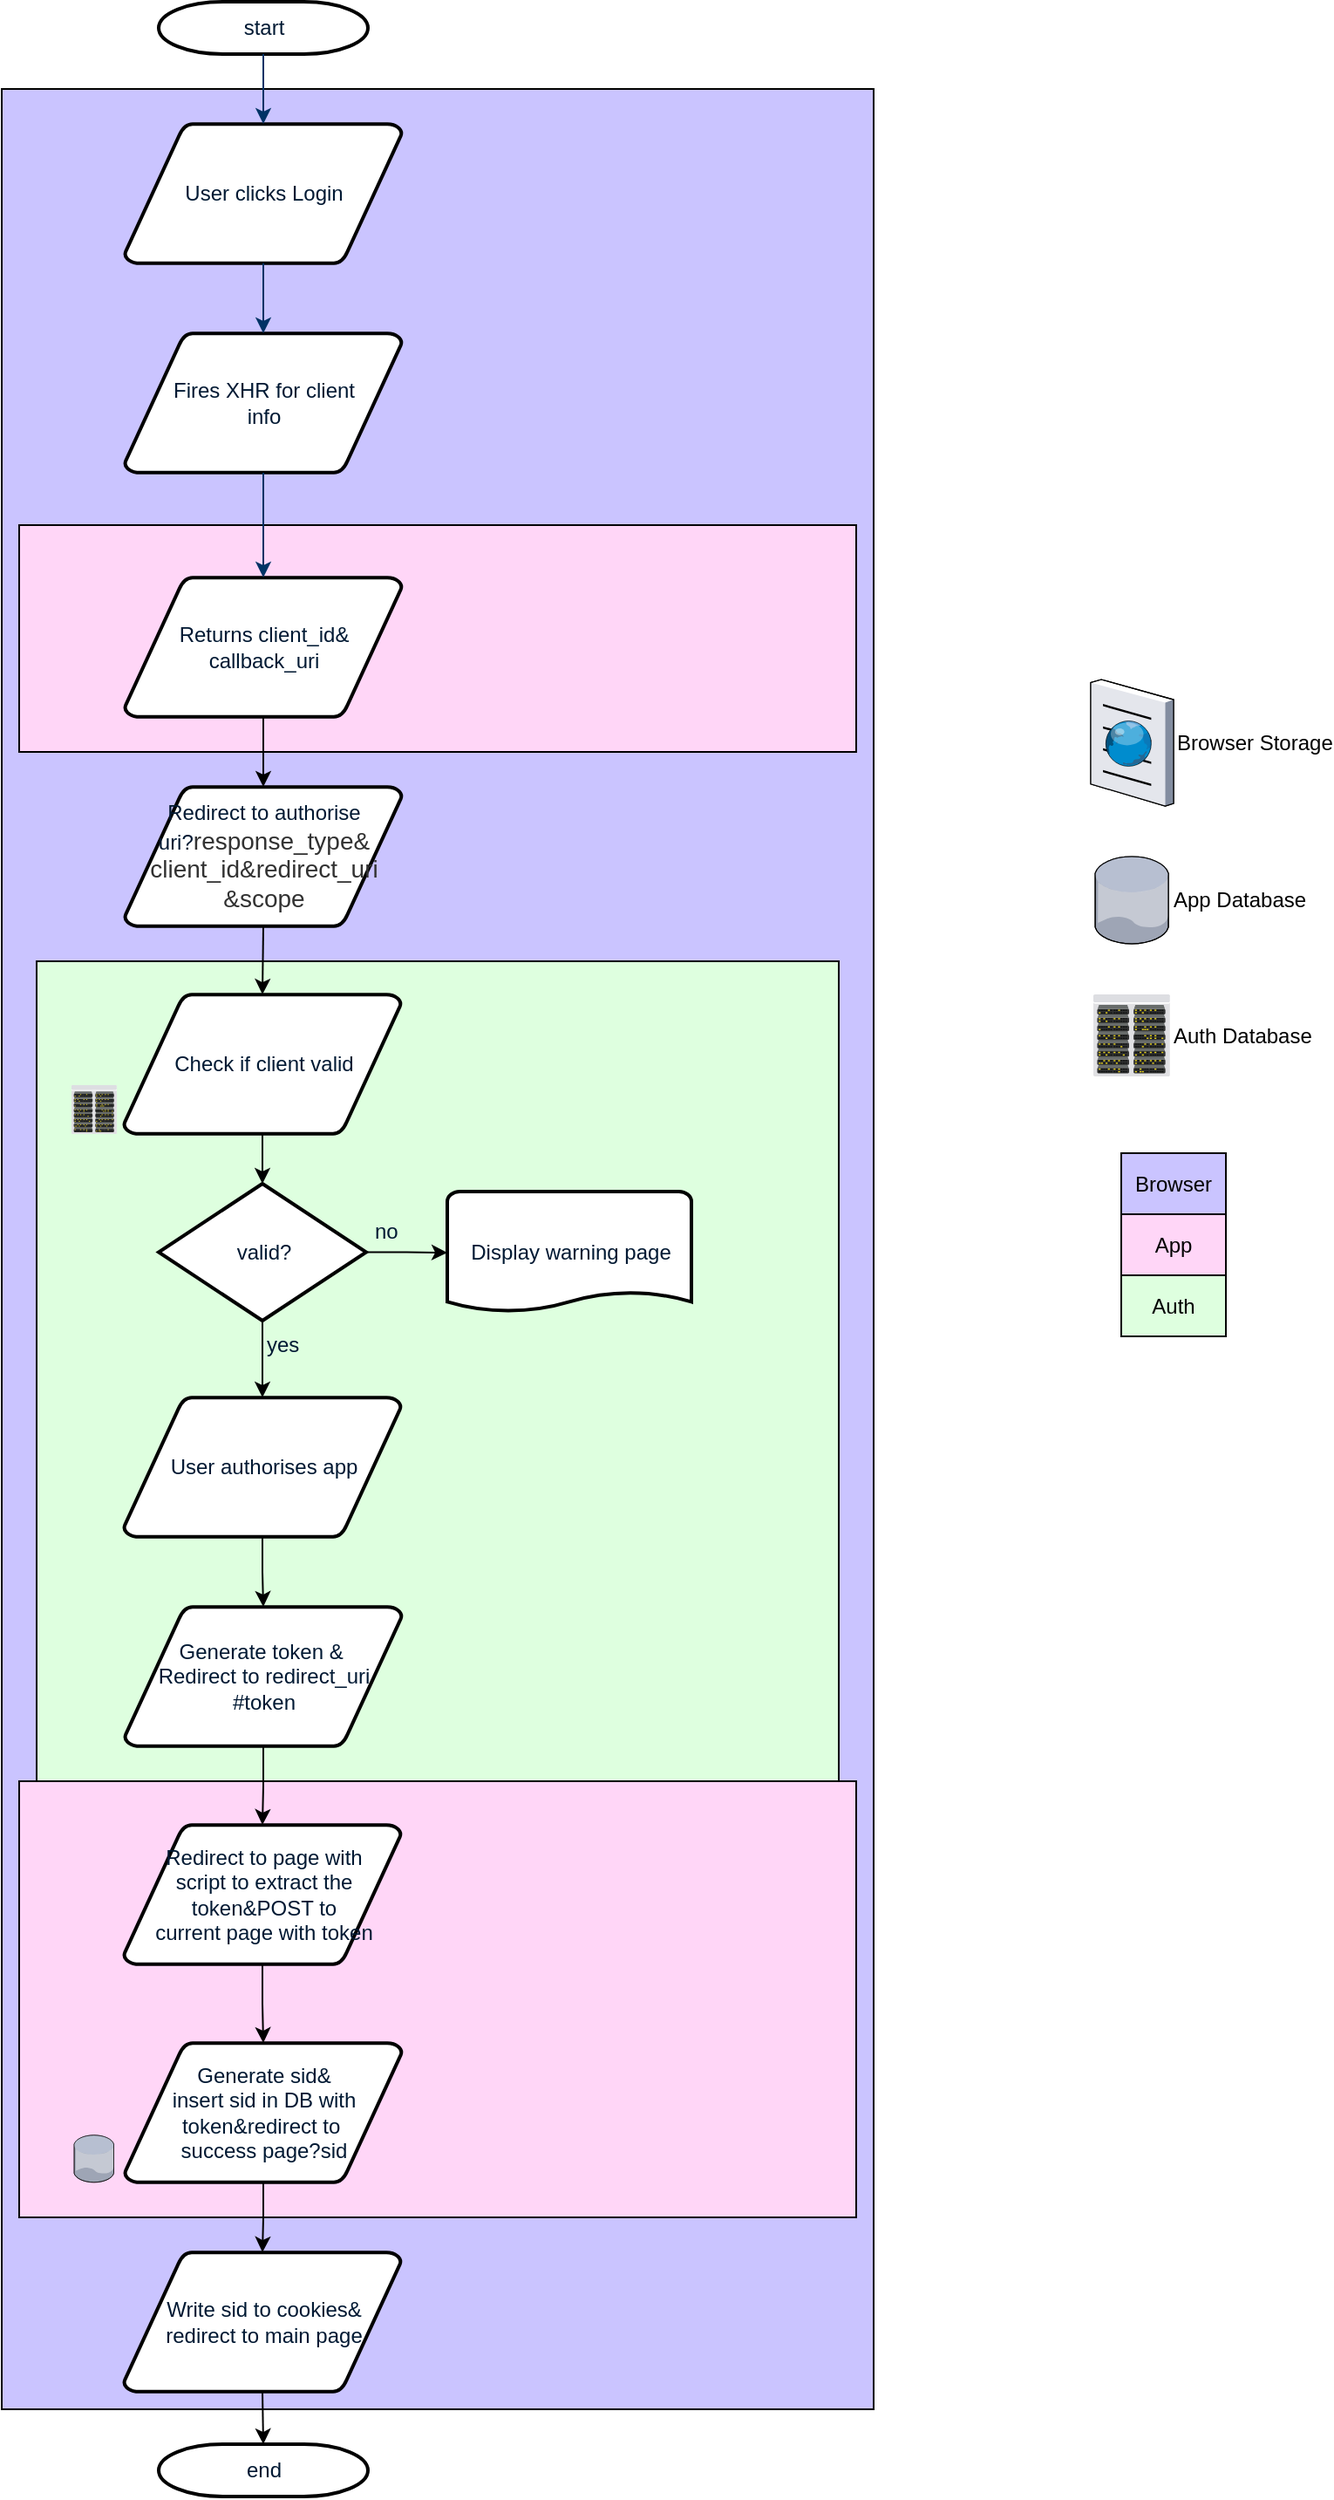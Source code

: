 <mxfile pages="1" version="11.2.4" type="device"><diagram id="6a731a19-8d31-9384-78a2-239565b7b9f0" name="Page-1"><mxGraphModel dx="1038" dy="552" grid="1" gridSize="10" guides="1" tooltips="1" connect="1" arrows="1" fold="1" page="1" pageScale="1" pageWidth="1169" pageHeight="827" background="#ffffff" math="0" shadow="0"><root><mxCell id="0"/><mxCell id="1" parent="0"/><mxCell id="QUd_cYgEwcm_Lwgz-3_a-62" value="" style="rounded=0;whiteSpace=wrap;html=1;labelBackgroundColor=none;fillColor=#CAC4FF;" vertex="1" parent="1"><mxGeometry x="170" y="110" width="500" height="1330" as="geometry"/></mxCell><mxCell id="QUd_cYgEwcm_Lwgz-3_a-149" value="" style="rounded=0;whiteSpace=wrap;html=1;labelBackgroundColor=none;fillColor=#FFD6F7;" vertex="1" parent="1"><mxGeometry x="180" y="1080" width="480" height="250" as="geometry"/></mxCell><mxCell id="QUd_cYgEwcm_Lwgz-3_a-132" value="" style="rounded=0;whiteSpace=wrap;html=1;labelBackgroundColor=none;fillColor=#DEFFDF;gradientColor=none;" vertex="1" parent="1"><mxGeometry x="190" y="610" width="460" height="470" as="geometry"/></mxCell><mxCell id="QUd_cYgEwcm_Lwgz-3_a-69" value="" style="rounded=0;whiteSpace=wrap;html=1;labelBackgroundColor=none;fillColor=#FFD6F7;" vertex="1" parent="1"><mxGeometry x="180" y="360" width="480" height="130" as="geometry"/></mxCell><mxCell id="QUd_cYgEwcm_Lwgz-3_a-124" value="Browser" style="rounded=0;whiteSpace=wrap;html=1;labelBackgroundColor=none;fillColor=#CAC4FF;" vertex="1" parent="1"><mxGeometry x="812" y="720" width="60" height="35" as="geometry"/></mxCell><mxCell id="2" value="start" style="shape=mxgraph.flowchart.terminator;fillColor=#FFFFFF;strokeColor=#000000;strokeWidth=2;gradientColor=none;gradientDirection=north;fontColor=#001933;fontStyle=0;html=1;" parent="1" vertex="1"><mxGeometry x="260" y="60" width="120" height="30" as="geometry"/></mxCell><mxCell id="3" value="User clicks Login" style="shape=mxgraph.flowchart.data;fillColor=#FFFFFF;strokeColor=#000000;strokeWidth=2;gradientColor=none;gradientDirection=north;fontColor=#001933;fontStyle=0;html=1;" parent="1" vertex="1"><mxGeometry x="240.5" y="130" width="159" height="80" as="geometry"/></mxCell><mxCell id="QUd_cYgEwcm_Lwgz-3_a-130" style="edgeStyle=orthogonalEdgeStyle;rounded=0;orthogonalLoop=1;jettySize=auto;html=1;exitX=0.5;exitY=1;exitDx=0;exitDy=0;exitPerimeter=0;entryX=0.5;entryY=0;entryDx=0;entryDy=0;entryPerimeter=0;" edge="1" parent="1" source="4" target="QUd_cYgEwcm_Lwgz-3_a-129"><mxGeometry relative="1" as="geometry"/></mxCell><mxCell id="4" value="Returns client_id&amp;amp;&lt;br&gt;callback_uri" style="shape=mxgraph.flowchart.data;fillColor=#FFFFFF;strokeColor=#000000;strokeWidth=2;gradientColor=none;gradientDirection=north;fontColor=#001933;fontStyle=0;html=1;" parent="1" vertex="1"><mxGeometry x="240.5" y="390" width="159" height="80" as="geometry"/></mxCell><mxCell id="5" value="Fires XHR for client&lt;br&gt;info" style="shape=mxgraph.flowchart.data;fillColor=#FFFFFF;strokeColor=#000000;strokeWidth=2;gradientColor=none;gradientDirection=north;fontColor=#001933;fontStyle=0;html=1;" parent="1" vertex="1"><mxGeometry x="240.5" y="250" width="159" height="80" as="geometry"/></mxCell><mxCell id="7" style="fontColor=#001933;fontStyle=1;strokeColor=#003366;strokeWidth=1;html=1;" parent="1" source="2" target="3" edge="1"><mxGeometry relative="1" as="geometry"/></mxCell><mxCell id="8" style="fontColor=#001933;fontStyle=1;strokeColor=#003366;strokeWidth=1;html=1;" parent="1" source="3" target="5" edge="1"><mxGeometry relative="1" as="geometry"/></mxCell><mxCell id="9" style="fontColor=#001933;fontStyle=1;strokeColor=#003366;strokeWidth=1;html=1;entryX=0.5;entryY=0;entryDx=0;entryDy=0;entryPerimeter=0;" parent="1" source="5" target="4" edge="1"><mxGeometry relative="1" as="geometry"><mxPoint x="320" y="390" as="targetPoint"/></mxGeometry></mxCell><mxCell id="QUd_cYgEwcm_Lwgz-3_a-133" style="edgeStyle=orthogonalEdgeStyle;rounded=0;orthogonalLoop=1;jettySize=auto;html=1;exitX=0.5;exitY=1;exitDx=0;exitDy=0;exitPerimeter=0;entryX=0.5;entryY=0;entryDx=0;entryDy=0;entryPerimeter=0;" edge="1" parent="1" source="13" target="QUd_cYgEwcm_Lwgz-3_a-72"><mxGeometry relative="1" as="geometry"/></mxCell><mxCell id="13" value="User authorises app" style="shape=mxgraph.flowchart.data;fillColor=#FFFFFF;strokeColor=#000000;strokeWidth=2;gradientColor=none;gradientDirection=north;fontColor=#001933;fontStyle=0;html=1;" parent="1" vertex="1"><mxGeometry x="240" y="860" width="159" height="80" as="geometry"/></mxCell><mxCell id="QUd_cYgEwcm_Lwgz-3_a-55" value="Browser Storage" style="verticalLabelPosition=middle;aspect=fixed;html=1;verticalAlign=middle;strokeColor=none;align=left;outlineConnect=0;shape=mxgraph.citrix.browser;labelPosition=right;" vertex="1" parent="1"><mxGeometry x="794.5" y="448.5" width="47.5" height="72.5" as="geometry"/></mxCell><mxCell id="QUd_cYgEwcm_Lwgz-3_a-56" value="App Database" style="verticalLabelPosition=middle;aspect=fixed;html=1;verticalAlign=middle;strokeColor=none;align=left;outlineConnect=0;shape=mxgraph.citrix.database;labelPosition=right;" vertex="1" parent="1"><mxGeometry x="797" y="550" width="42.5" height="50" as="geometry"/></mxCell><mxCell id="QUd_cYgEwcm_Lwgz-3_a-57" value="Auth Database" style="verticalLabelPosition=middle;aspect=fixed;html=1;verticalAlign=middle;strokeColor=none;align=left;outlineConnect=0;shape=mxgraph.citrix.datacenter;labelPosition=right;" vertex="1" parent="1"><mxGeometry x="796" y="629" width="44" height="47" as="geometry"/></mxCell><mxCell id="QUd_cYgEwcm_Lwgz-3_a-151" style="edgeStyle=orthogonalEdgeStyle;rounded=0;orthogonalLoop=1;jettySize=auto;html=1;exitX=0.5;exitY=1;exitDx=0;exitDy=0;exitPerimeter=0;entryX=0.5;entryY=0;entryDx=0;entryDy=0;entryPerimeter=0;" edge="1" parent="1" source="QUd_cYgEwcm_Lwgz-3_a-72" target="QUd_cYgEwcm_Lwgz-3_a-150"><mxGeometry relative="1" as="geometry"/></mxCell><mxCell id="QUd_cYgEwcm_Lwgz-3_a-72" value="Generate token &amp;amp;&amp;nbsp;&lt;br&gt;Redirect to redirect_uri&lt;br&gt;#token" style="shape=mxgraph.flowchart.data;fillColor=#FFFFFF;strokeColor=#000000;strokeWidth=2;gradientColor=none;gradientDirection=north;fontColor=#001933;fontStyle=0;html=1;" vertex="1" parent="1"><mxGeometry x="240.5" y="980" width="159" height="80" as="geometry"/></mxCell><mxCell id="QUd_cYgEwcm_Lwgz-3_a-92" value="Write sid to cookies&amp;amp;&lt;br&gt;redirect to main page" style="shape=mxgraph.flowchart.data;fillColor=#FFFFFF;strokeColor=#000000;strokeWidth=2;gradientColor=none;gradientDirection=north;fontColor=#001933;fontStyle=0;html=1;" vertex="1" parent="1"><mxGeometry x="240" y="1350" width="159" height="80" as="geometry"/></mxCell><mxCell id="QUd_cYgEwcm_Lwgz-3_a-125" value="App" style="rounded=0;whiteSpace=wrap;html=1;labelBackgroundColor=none;fillColor=#FFD6F7;" vertex="1" parent="1"><mxGeometry x="812" y="755" width="60" height="35" as="geometry"/></mxCell><mxCell id="QUd_cYgEwcm_Lwgz-3_a-126" value="Auth" style="rounded=0;whiteSpace=wrap;html=1;labelBackgroundColor=none;fillColor=#DEFFDF;" vertex="1" parent="1"><mxGeometry x="812" y="790" width="60" height="35" as="geometry"/></mxCell><mxCell id="QUd_cYgEwcm_Lwgz-3_a-140" style="edgeStyle=orthogonalEdgeStyle;rounded=0;orthogonalLoop=1;jettySize=auto;html=1;exitX=0.5;exitY=1;exitDx=0;exitDy=0;exitPerimeter=0;entryX=0.5;entryY=0;entryDx=0;entryDy=0;entryPerimeter=0;" edge="1" parent="1" source="QUd_cYgEwcm_Lwgz-3_a-129" target="QUd_cYgEwcm_Lwgz-3_a-139"><mxGeometry relative="1" as="geometry"/></mxCell><mxCell id="QUd_cYgEwcm_Lwgz-3_a-129" value="Redirect to authorise&lt;br&gt;uri?&lt;span style=&quot;background-color: transparent ; font-size: 14px&quot;&gt;&lt;font color=&quot;#323232&quot;&gt;response_type&lt;/font&gt;&lt;font color=&quot;#323232&quot;&gt;&amp;amp;&lt;br&gt;client_id&lt;/font&gt;&lt;/span&gt;&lt;span style=&quot;background-color: transparent ; font-size: 14px&quot;&gt;&lt;font color=&quot;#323232&quot;&gt;&amp;amp;redirect_uri&lt;/font&gt;&lt;font color=&quot;#e94849&quot;&gt;&lt;br&gt;&lt;/font&gt;&lt;/span&gt;&lt;span style=&quot;background-color: transparent ; color: rgb(50 , 50 , 50) ; font-size: 14px&quot;&gt;&amp;amp;scope&lt;/span&gt;" style="shape=mxgraph.flowchart.data;fillColor=#FFFFFF;strokeColor=#000000;strokeWidth=2;gradientColor=none;gradientDirection=north;fontColor=#001933;fontStyle=0;html=1;" vertex="1" parent="1"><mxGeometry x="240.5" y="510" width="159" height="80" as="geometry"/></mxCell><mxCell id="QUd_cYgEwcm_Lwgz-3_a-134" value="" style="verticalLabelPosition=middle;aspect=fixed;html=1;verticalAlign=middle;strokeColor=none;align=left;outlineConnect=0;shape=mxgraph.citrix.datacenter;labelPosition=right;" vertex="1" parent="1"><mxGeometry x="210" y="681" width="26" height="28" as="geometry"/></mxCell><mxCell id="QUd_cYgEwcm_Lwgz-3_a-144" style="edgeStyle=orthogonalEdgeStyle;rounded=0;orthogonalLoop=1;jettySize=auto;html=1;exitX=0.5;exitY=1;exitDx=0;exitDy=0;exitPerimeter=0;entryX=0.5;entryY=0;entryDx=0;entryDy=0;entryPerimeter=0;" edge="1" parent="1" source="QUd_cYgEwcm_Lwgz-3_a-139" target="QUd_cYgEwcm_Lwgz-3_a-141"><mxGeometry relative="1" as="geometry"/></mxCell><mxCell id="QUd_cYgEwcm_Lwgz-3_a-139" value="Check if client valid" style="shape=mxgraph.flowchart.data;fillColor=#FFFFFF;strokeColor=#000000;strokeWidth=2;gradientColor=none;gradientDirection=north;fontColor=#001933;fontStyle=0;html=1;" vertex="1" parent="1"><mxGeometry x="240" y="629" width="159" height="80" as="geometry"/></mxCell><mxCell id="QUd_cYgEwcm_Lwgz-3_a-146" style="edgeStyle=orthogonalEdgeStyle;rounded=0;orthogonalLoop=1;jettySize=auto;html=1;exitX=1;exitY=0.5;exitDx=0;exitDy=0;exitPerimeter=0;entryX=0;entryY=0.5;entryDx=0;entryDy=0;entryPerimeter=0;" edge="1" parent="1" source="QUd_cYgEwcm_Lwgz-3_a-141" target="QUd_cYgEwcm_Lwgz-3_a-145"><mxGeometry relative="1" as="geometry"/></mxCell><mxCell id="QUd_cYgEwcm_Lwgz-3_a-147" style="edgeStyle=orthogonalEdgeStyle;rounded=0;orthogonalLoop=1;jettySize=auto;html=1;exitX=0.5;exitY=1;exitDx=0;exitDy=0;exitPerimeter=0;entryX=0.5;entryY=0;entryDx=0;entryDy=0;entryPerimeter=0;" edge="1" parent="1" source="QUd_cYgEwcm_Lwgz-3_a-141" target="13"><mxGeometry relative="1" as="geometry"/></mxCell><mxCell id="QUd_cYgEwcm_Lwgz-3_a-141" value="valid?" style="shape=mxgraph.flowchart.decision;fillColor=#FFFFFF;strokeColor=#000000;strokeWidth=2;gradientColor=none;gradientDirection=north;fontColor=#001933;fontStyle=0;html=1;" vertex="1" parent="1"><mxGeometry x="260" y="737.5" width="119" height="78.5" as="geometry"/></mxCell><mxCell id="QUd_cYgEwcm_Lwgz-3_a-142" value="yes" style="text;fontColor=#001933;fontStyle=0;html=1;strokeColor=none;gradientColor=none;fillColor=none;strokeWidth=2;" vertex="1" parent="1"><mxGeometry x="320" y="816" width="40" height="26" as="geometry"/></mxCell><mxCell id="QUd_cYgEwcm_Lwgz-3_a-143" value="no" style="text;fontColor=#001933;fontStyle=0;html=1;strokeColor=none;gradientColor=none;fillColor=none;strokeWidth=2;" vertex="1" parent="1"><mxGeometry x="381.5" y="750.75" width="40" height="26" as="geometry"/></mxCell><mxCell id="QUd_cYgEwcm_Lwgz-3_a-145" value="Display warning page" style="shape=mxgraph.flowchart.document;fillColor=#FFFFFF;strokeColor=#000000;strokeWidth=2;gradientColor=none;gradientDirection=north;fontColor=#001933;fontStyle=0;html=1;" vertex="1" parent="1"><mxGeometry x="425.5" y="742" width="140" height="70" as="geometry"/></mxCell><mxCell id="QUd_cYgEwcm_Lwgz-3_a-153" style="edgeStyle=orthogonalEdgeStyle;rounded=0;orthogonalLoop=1;jettySize=auto;html=1;exitX=0.5;exitY=1;exitDx=0;exitDy=0;exitPerimeter=0;entryX=0.5;entryY=0;entryDx=0;entryDy=0;entryPerimeter=0;" edge="1" parent="1" source="QUd_cYgEwcm_Lwgz-3_a-150" target="QUd_cYgEwcm_Lwgz-3_a-154"><mxGeometry relative="1" as="geometry"><mxPoint x="320" y="1230" as="targetPoint"/></mxGeometry></mxCell><mxCell id="QUd_cYgEwcm_Lwgz-3_a-150" value="Redirect to page with&lt;br&gt;script to extract the&lt;br&gt;token&amp;amp;POST to&lt;br&gt;current page with token" style="shape=mxgraph.flowchart.data;fillColor=#FFFFFF;strokeColor=#000000;strokeWidth=2;gradientColor=none;gradientDirection=north;fontColor=#001933;fontStyle=0;html=1;" vertex="1" parent="1"><mxGeometry x="240" y="1105" width="159" height="80" as="geometry"/></mxCell><mxCell id="QUd_cYgEwcm_Lwgz-3_a-156" style="edgeStyle=orthogonalEdgeStyle;rounded=0;orthogonalLoop=1;jettySize=auto;html=1;exitX=0.5;exitY=1;exitDx=0;exitDy=0;exitPerimeter=0;entryX=0.5;entryY=0;entryDx=0;entryDy=0;entryPerimeter=0;" edge="1" parent="1" source="QUd_cYgEwcm_Lwgz-3_a-154" target="QUd_cYgEwcm_Lwgz-3_a-92"><mxGeometry relative="1" as="geometry"/></mxCell><mxCell id="QUd_cYgEwcm_Lwgz-3_a-154" value="Generate sid&amp;amp;&lt;br&gt;insert sid in DB with&lt;br&gt;token&amp;amp;redirect to&amp;nbsp;&lt;br&gt;success page?sid" style="shape=mxgraph.flowchart.data;fillColor=#FFFFFF;strokeColor=#000000;strokeWidth=2;gradientColor=none;gradientDirection=north;fontColor=#001933;fontStyle=0;html=1;" vertex="1" parent="1"><mxGeometry x="240.5" y="1230" width="159" height="80" as="geometry"/></mxCell><mxCell id="40" value="end" style="shape=mxgraph.flowchart.terminator;fillColor=#FFFFFF;strokeColor=#000000;strokeWidth=2;gradientColor=none;gradientDirection=north;fontColor=#001933;fontStyle=0;html=1;" parent="1" vertex="1"><mxGeometry x="260" y="1460" width="120" height="30" as="geometry"/></mxCell><mxCell id="QUd_cYgEwcm_Lwgz-3_a-157" style="edgeStyle=orthogonalEdgeStyle;rounded=0;orthogonalLoop=1;jettySize=auto;html=1;exitX=0.5;exitY=1;exitDx=0;exitDy=0;exitPerimeter=0;entryX=0.5;entryY=0;entryDx=0;entryDy=0;entryPerimeter=0;" edge="1" parent="1" source="QUd_cYgEwcm_Lwgz-3_a-92" target="40"><mxGeometry relative="1" as="geometry"><mxPoint x="320" y="1540" as="sourcePoint"/><mxPoint x="321" y="1710" as="targetPoint"/></mxGeometry></mxCell><mxCell id="QUd_cYgEwcm_Lwgz-3_a-159" value="" style="verticalLabelPosition=middle;aspect=fixed;html=1;verticalAlign=middle;strokeColor=none;align=left;outlineConnect=0;shape=mxgraph.citrix.database;labelPosition=right;" vertex="1" parent="1"><mxGeometry x="211.5" y="1282.9" width="23" height="27" as="geometry"/></mxCell></root></mxGraphModel></diagram></mxfile>